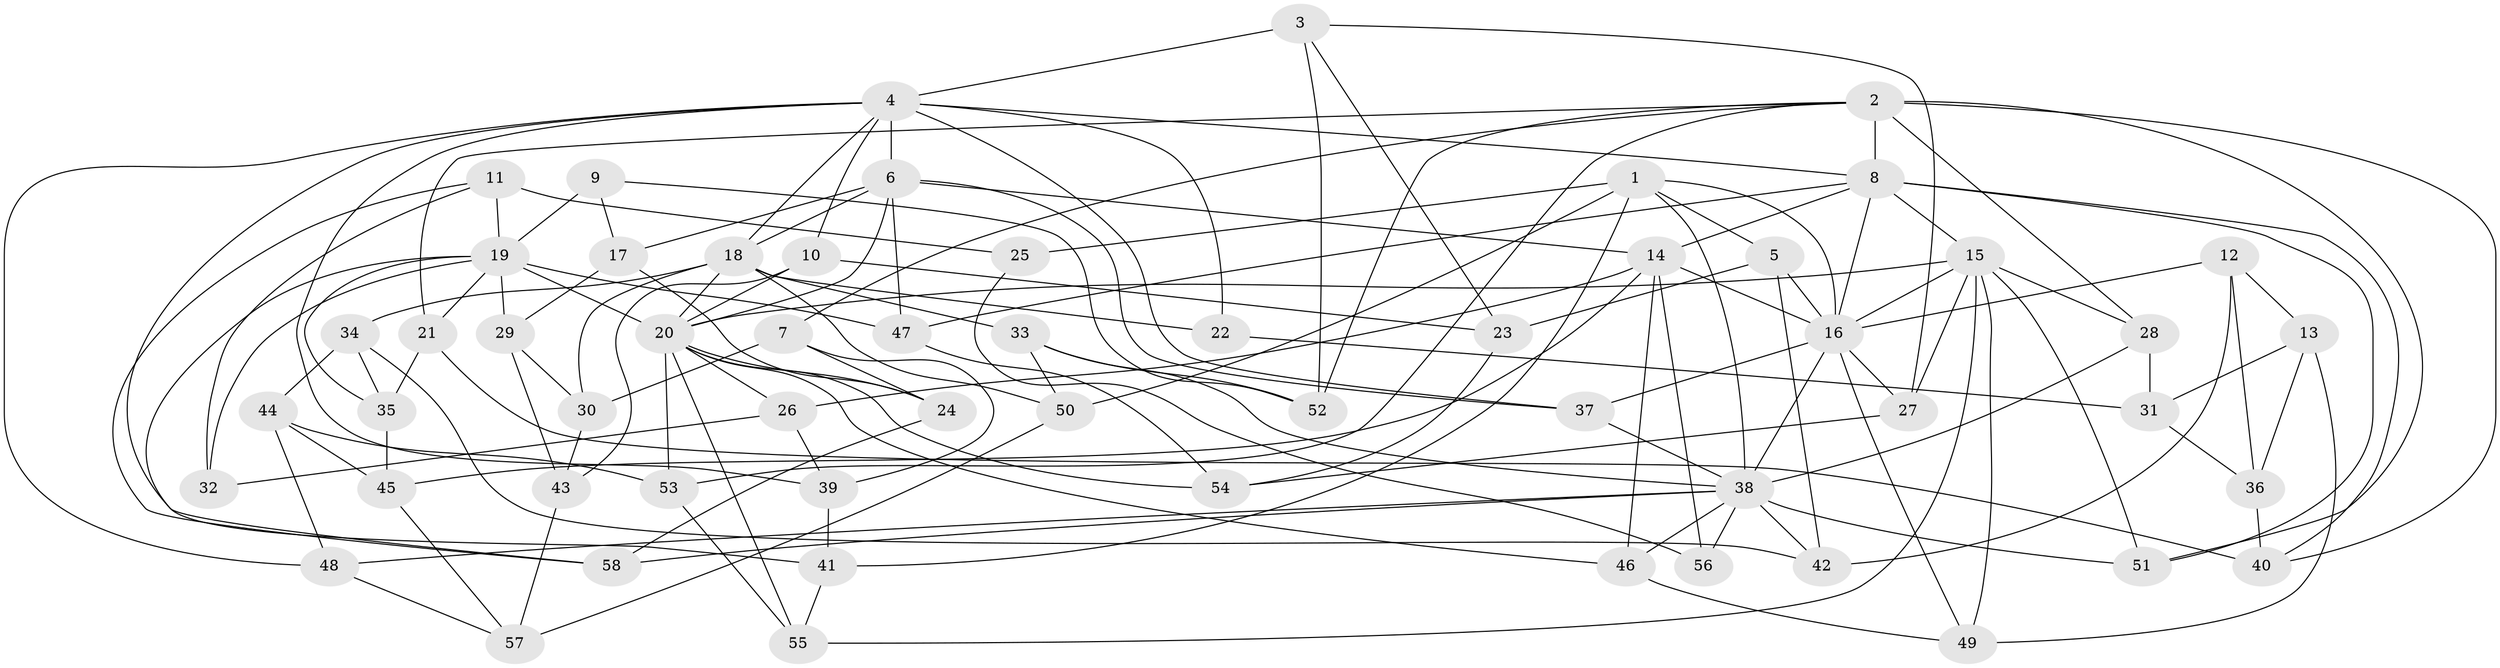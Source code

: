 // original degree distribution, {4: 1.0}
// Generated by graph-tools (version 1.1) at 2025/54/03/04/25 22:54:06]
// undirected, 58 vertices, 141 edges
graph export_dot {
  node [color=gray90,style=filled];
  1;
  2;
  3;
  4;
  5;
  6;
  7;
  8;
  9;
  10;
  11;
  12;
  13;
  14;
  15;
  16;
  17;
  18;
  19;
  20;
  21;
  22;
  23;
  24;
  25;
  26;
  27;
  28;
  29;
  30;
  31;
  32;
  33;
  34;
  35;
  36;
  37;
  38;
  39;
  40;
  41;
  42;
  43;
  44;
  45;
  46;
  47;
  48;
  49;
  50;
  51;
  52;
  53;
  54;
  55;
  56;
  57;
  58;
  1 -- 5 [weight=1.0];
  1 -- 16 [weight=1.0];
  1 -- 25 [weight=2.0];
  1 -- 38 [weight=2.0];
  1 -- 41 [weight=1.0];
  1 -- 50 [weight=1.0];
  2 -- 7 [weight=1.0];
  2 -- 8 [weight=3.0];
  2 -- 21 [weight=1.0];
  2 -- 28 [weight=1.0];
  2 -- 40 [weight=1.0];
  2 -- 51 [weight=1.0];
  2 -- 52 [weight=1.0];
  2 -- 53 [weight=1.0];
  3 -- 4 [weight=1.0];
  3 -- 23 [weight=1.0];
  3 -- 27 [weight=1.0];
  3 -- 52 [weight=1.0];
  4 -- 6 [weight=2.0];
  4 -- 8 [weight=1.0];
  4 -- 10 [weight=1.0];
  4 -- 18 [weight=1.0];
  4 -- 22 [weight=2.0];
  4 -- 37 [weight=1.0];
  4 -- 39 [weight=1.0];
  4 -- 41 [weight=1.0];
  4 -- 48 [weight=1.0];
  5 -- 16 [weight=1.0];
  5 -- 23 [weight=1.0];
  5 -- 42 [weight=1.0];
  6 -- 14 [weight=1.0];
  6 -- 17 [weight=1.0];
  6 -- 18 [weight=1.0];
  6 -- 20 [weight=1.0];
  6 -- 37 [weight=1.0];
  6 -- 47 [weight=1.0];
  7 -- 24 [weight=1.0];
  7 -- 30 [weight=1.0];
  7 -- 39 [weight=1.0];
  8 -- 14 [weight=1.0];
  8 -- 15 [weight=1.0];
  8 -- 16 [weight=3.0];
  8 -- 40 [weight=1.0];
  8 -- 47 [weight=1.0];
  8 -- 51 [weight=1.0];
  9 -- 17 [weight=1.0];
  9 -- 19 [weight=2.0];
  9 -- 52 [weight=1.0];
  10 -- 20 [weight=1.0];
  10 -- 23 [weight=1.0];
  10 -- 43 [weight=1.0];
  11 -- 19 [weight=1.0];
  11 -- 25 [weight=1.0];
  11 -- 32 [weight=1.0];
  11 -- 58 [weight=1.0];
  12 -- 13 [weight=1.0];
  12 -- 16 [weight=1.0];
  12 -- 36 [weight=1.0];
  12 -- 42 [weight=1.0];
  13 -- 31 [weight=1.0];
  13 -- 36 [weight=1.0];
  13 -- 49 [weight=1.0];
  14 -- 16 [weight=1.0];
  14 -- 26 [weight=1.0];
  14 -- 45 [weight=1.0];
  14 -- 46 [weight=1.0];
  14 -- 56 [weight=2.0];
  15 -- 16 [weight=1.0];
  15 -- 20 [weight=1.0];
  15 -- 27 [weight=1.0];
  15 -- 28 [weight=1.0];
  15 -- 49 [weight=1.0];
  15 -- 51 [weight=1.0];
  15 -- 55 [weight=1.0];
  16 -- 27 [weight=1.0];
  16 -- 37 [weight=1.0];
  16 -- 38 [weight=1.0];
  16 -- 49 [weight=1.0];
  17 -- 24 [weight=1.0];
  17 -- 29 [weight=1.0];
  18 -- 20 [weight=1.0];
  18 -- 22 [weight=1.0];
  18 -- 30 [weight=1.0];
  18 -- 33 [weight=1.0];
  18 -- 34 [weight=1.0];
  18 -- 50 [weight=1.0];
  19 -- 20 [weight=2.0];
  19 -- 21 [weight=1.0];
  19 -- 29 [weight=1.0];
  19 -- 32 [weight=2.0];
  19 -- 35 [weight=1.0];
  19 -- 47 [weight=1.0];
  19 -- 58 [weight=1.0];
  20 -- 24 [weight=1.0];
  20 -- 26 [weight=1.0];
  20 -- 46 [weight=1.0];
  20 -- 53 [weight=1.0];
  20 -- 54 [weight=1.0];
  20 -- 55 [weight=1.0];
  21 -- 35 [weight=1.0];
  21 -- 40 [weight=1.0];
  22 -- 31 [weight=1.0];
  23 -- 54 [weight=1.0];
  24 -- 58 [weight=1.0];
  25 -- 56 [weight=1.0];
  26 -- 32 [weight=1.0];
  26 -- 39 [weight=1.0];
  27 -- 54 [weight=1.0];
  28 -- 31 [weight=1.0];
  28 -- 38 [weight=1.0];
  29 -- 30 [weight=1.0];
  29 -- 43 [weight=1.0];
  30 -- 43 [weight=1.0];
  31 -- 36 [weight=1.0];
  33 -- 38 [weight=1.0];
  33 -- 50 [weight=1.0];
  33 -- 52 [weight=1.0];
  34 -- 35 [weight=1.0];
  34 -- 42 [weight=1.0];
  34 -- 44 [weight=1.0];
  35 -- 45 [weight=1.0];
  36 -- 40 [weight=1.0];
  37 -- 38 [weight=1.0];
  38 -- 42 [weight=1.0];
  38 -- 46 [weight=1.0];
  38 -- 48 [weight=1.0];
  38 -- 51 [weight=1.0];
  38 -- 56 [weight=1.0];
  38 -- 58 [weight=1.0];
  39 -- 41 [weight=1.0];
  41 -- 55 [weight=1.0];
  43 -- 57 [weight=1.0];
  44 -- 45 [weight=1.0];
  44 -- 48 [weight=1.0];
  44 -- 53 [weight=1.0];
  45 -- 57 [weight=1.0];
  46 -- 49 [weight=1.0];
  47 -- 54 [weight=1.0];
  48 -- 57 [weight=1.0];
  50 -- 57 [weight=1.0];
  53 -- 55 [weight=1.0];
}
